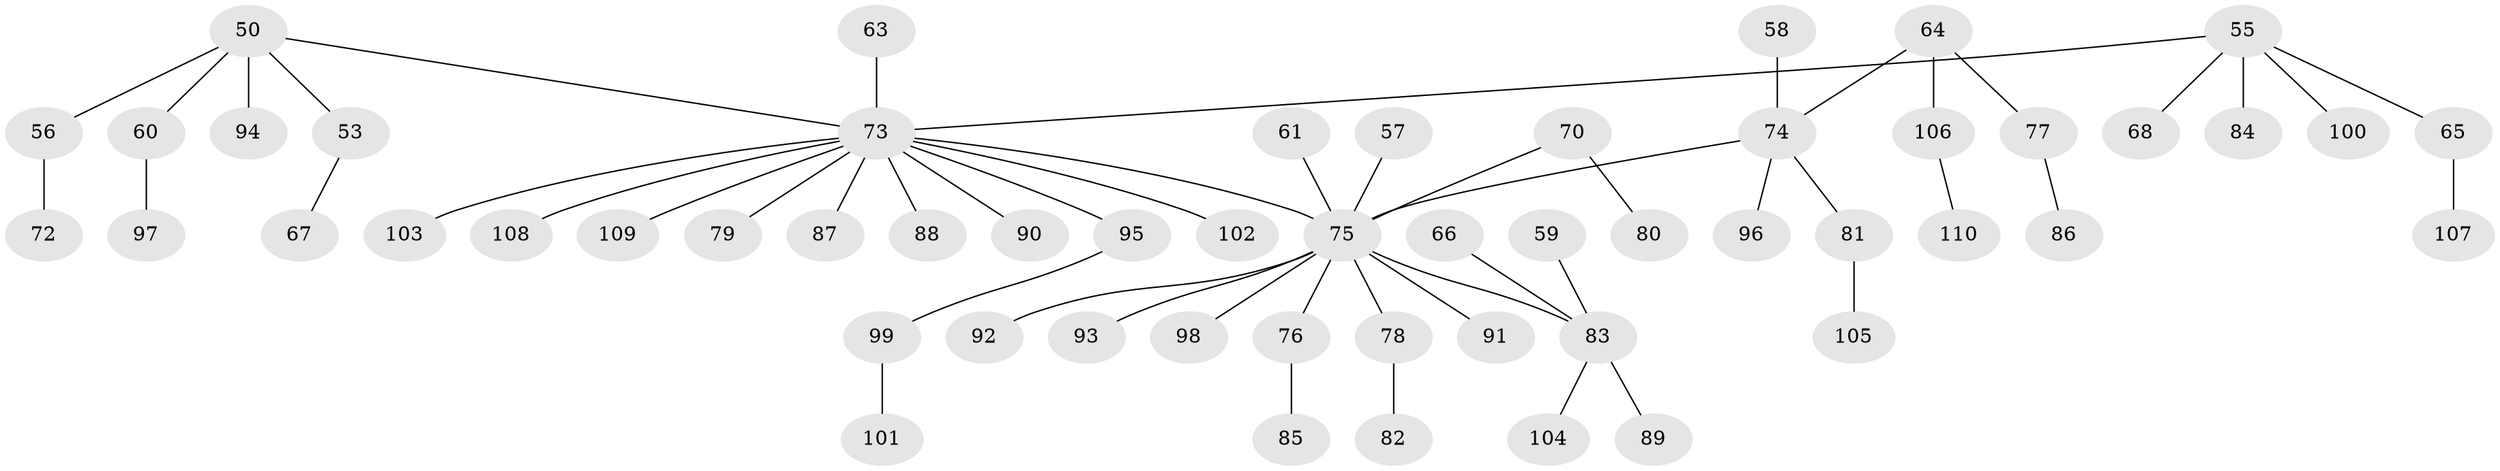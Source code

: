 // original degree distribution, {6: 0.00909090909090909, 1: 0.45454545454545453, 7: 0.01818181818181818, 4: 0.045454545454545456, 3: 0.16363636363636364, 2: 0.2909090909090909, 5: 0.01818181818181818}
// Generated by graph-tools (version 1.1) at 2025/56/03/04/25 21:56:28]
// undirected, 55 vertices, 54 edges
graph export_dot {
graph [start="1"]
  node [color=gray90,style=filled];
  50 [super="+29"];
  53;
  55 [super="+33"];
  56 [super="+44"];
  57;
  58;
  59;
  60;
  61;
  63;
  64 [super="+13+24+34"];
  65;
  66;
  67;
  68;
  70;
  72;
  73 [super="+69"];
  74 [super="+11+12+39+48"];
  75 [super="+27+71+49"];
  76;
  77;
  78;
  79;
  80;
  81 [super="+51"];
  82;
  83 [super="+19+20"];
  84;
  85;
  86;
  87;
  88;
  89;
  90;
  91;
  92;
  93;
  94;
  95;
  96;
  97;
  98;
  99;
  100;
  101;
  102;
  103;
  104;
  105;
  106;
  107;
  108;
  109;
  110;
  50 -- 60;
  50 -- 53;
  50 -- 94;
  50 -- 56;
  50 -- 73;
  53 -- 67;
  55 -- 84;
  55 -- 65;
  55 -- 100;
  55 -- 68;
  55 -- 73;
  56 -- 72;
  57 -- 75;
  58 -- 74;
  59 -- 83;
  60 -- 97;
  61 -- 75;
  63 -- 73;
  64 -- 77;
  64 -- 106;
  64 -- 74;
  65 -- 107;
  66 -- 83;
  70 -- 80;
  70 -- 75;
  73 -- 103;
  73 -- 102;
  73 -- 108;
  73 -- 109;
  73 -- 79;
  73 -- 87;
  73 -- 88;
  73 -- 90;
  73 -- 95;
  73 -- 75;
  74 -- 96;
  74 -- 81;
  74 -- 75;
  75 -- 93;
  75 -- 91;
  75 -- 98;
  75 -- 76;
  75 -- 78;
  75 -- 83;
  75 -- 92;
  76 -- 85;
  77 -- 86;
  78 -- 82;
  81 -- 105;
  83 -- 104;
  83 -- 89;
  95 -- 99;
  99 -- 101;
  106 -- 110;
}
